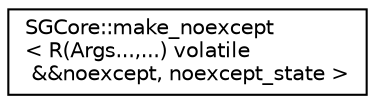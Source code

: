 digraph "Graphical Class Hierarchy"
{
 // LATEX_PDF_SIZE
  edge [fontname="Helvetica",fontsize="10",labelfontname="Helvetica",labelfontsize="10"];
  node [fontname="Helvetica",fontsize="10",shape=record];
  rankdir="LR";
  Node0 [label="SGCore::make_noexcept\l\< R(Args...,...) volatile\l &&noexcept, noexcept_state \>",height=0.2,width=0.4,color="black", fillcolor="white", style="filled",URL="$structSGCore_1_1make__noexcept_3_01R_07Args_8_8_8_00_8_8_8_08_01volatile_01_6_6noexcept_00_01noexcept__state_01_4.html",tooltip=" "];
}
